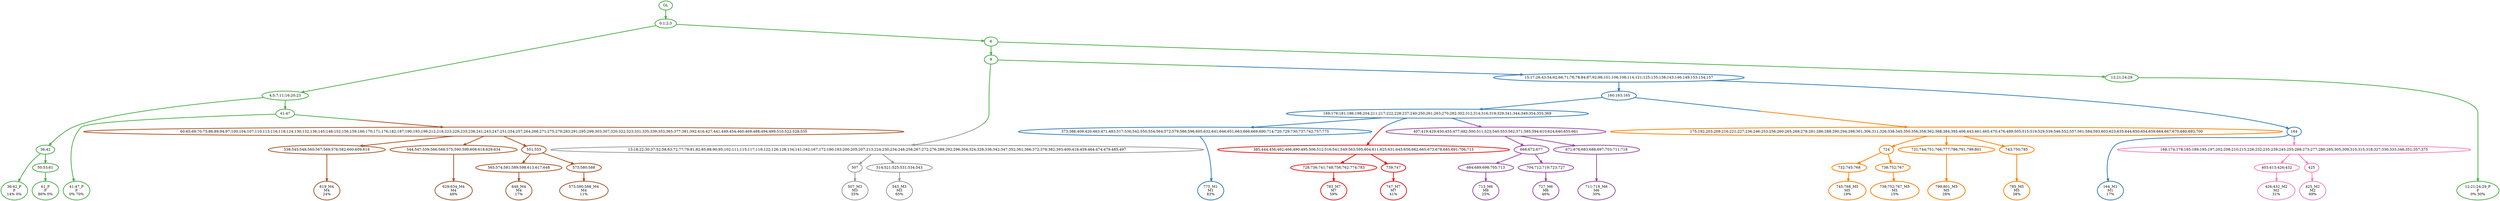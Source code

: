 digraph T {
	{
		rank=same
		58 [penwidth=3,colorscheme=set19,color=3,label="36;42_P\nP\n14% 0%"]
		56 [penwidth=3,colorscheme=set19,color=3,label="61_P\nP\n86% 0%"]
		54 [penwidth=3,colorscheme=set19,color=3,label="41;47_P\nP\n0% 70%"]
		50 [penwidth=3,colorscheme=set19,color=3,label="12;21;24;29_P\nP\n0% 30%"]
		46 [penwidth=3,colorscheme=set19,color=2,label="775_M1\nM1\n83%"]
		44 [penwidth=3,colorscheme=set19,color=2,label="164_M1\nM1\n17%"]
		42 [penwidth=3,colorscheme=set19,color=8,label="426;432_M2\nM2\n31%"]
		40 [penwidth=3,colorscheme=set19,color=8,label="425_M2\nM2\n69%"]
		38 [penwidth=3,colorscheme=set19,color=9,label="507_M3\nM3\n35%"]
		36 [penwidth=3,colorscheme=set19,color=9,label="543_M3\nM3\n65%"]
		34 [penwidth=3,colorscheme=set19,color=7,label="619_M4\nM4\n24%"]
		32 [penwidth=3,colorscheme=set19,color=7,label="629;634_M4\nM4\n48%"]
		29 [penwidth=3,colorscheme=set19,color=7,label="648_M4\nM4\n17%"]
		27 [penwidth=3,colorscheme=set19,color=7,label="573;580;588_M4\nM4\n11%"]
		24 [penwidth=3,colorscheme=set19,color=5,label="745;768_M5\nM5\n19%"]
		22 [penwidth=3,colorscheme=set19,color=5,label="738;752;767_M5\nM5\n15%"]
		20 [penwidth=3,colorscheme=set19,color=5,label="799;801_M5\nM5\n28%"]
		18 [penwidth=3,colorscheme=set19,color=5,label="785_M5\nM5\n38%"]
		15 [penwidth=3,colorscheme=set19,color=4,label="713_M6\nM6\n25%"]
		13 [penwidth=3,colorscheme=set19,color=4,label="727_M6\nM6\n46%"]
		11 [penwidth=3,colorscheme=set19,color=4,label="711;718_M6\nM6\n30%"]
		9 [penwidth=3,colorscheme=set19,color=1,label="783_M7\nM7\n59%"]
		7 [penwidth=3,colorscheme=set19,color=1,label="747_M7\nM7\n41%"]
	}
	62 [penwidth=3,colorscheme=set19,color=3,label="GL"]
	61 [penwidth=3,colorscheme=set19,color=3,label="0;1;2;3"]
	60 [penwidth=3,colorscheme=set19,color=3,label="4;5;7;11;16;20;23"]
	59 [penwidth=3,colorscheme=set19,color=3,label="36;42"]
	57 [penwidth=3,colorscheme=set19,color=3,label="50;53;61"]
	55 [penwidth=3,colorscheme=set19,color=3,label="41;47"]
	53 [penwidth=3,colorscheme=set19,color=3,label="6"]
	52 [penwidth=3,colorscheme=set19,color=3,label="9"]
	51 [penwidth=3,colorscheme=set19,color=3,label="12;21;24;29"]
	49 [penwidth=3,colorscheme=set19,color=2,label="160;163;165"]
	48 [penwidth=3,colorscheme=set19,color=2,label="169;179;181;186;198;204;211;217;222;228;237;240;250;261;263;270;282;302;312;314;316;319;329;341;344;349;354;355;369"]
	47 [penwidth=3,colorscheme=set19,color=2,label="373;386;409;420;463;471;483;517;530;542;550;554;564;572;579;586;596;605;632;641;646;651;663;666;669;690;714;720;729;730;737;742;757;775"]
	45 [penwidth=3,colorscheme=set19,color=2,label="164"]
	43 [penwidth=3,colorscheme=set19,color=8,label="403;413;426;432"]
	41 [penwidth=3,colorscheme=set19,color=8,label="425"]
	39 [penwidth=3,colorscheme=set19,color=9,label="507"]
	37 [penwidth=3,colorscheme=set19,color=9,label="514;521;525;531;534;543"]
	35 [penwidth=3,colorscheme=set19,color=7,label="538;545;548;560;567;569;576;582;600;609;619"]
	33 [penwidth=3,colorscheme=set19,color=7,label="544;547;559;566;568;575;590;599;608;618;629;634"]
	31 [penwidth=3,colorscheme=set19,color=7,label="551;555"]
	30 [penwidth=3,colorscheme=set19,color=7,label="565;574;581;589;598;613;617;648"]
	28 [penwidth=3,colorscheme=set19,color=7,label="573;580;588"]
	26 [penwidth=3,colorscheme=set19,color=5,label="724"]
	25 [penwidth=3,colorscheme=set19,color=5,label="732;745;768"]
	23 [penwidth=3,colorscheme=set19,color=5,label="738;752;767"]
	21 [penwidth=3,colorscheme=set19,color=5,label="731;744;751;766;777;786;791;799;801"]
	19 [penwidth=3,colorscheme=set19,color=5,label="743;750;785"]
	17 [penwidth=3,colorscheme=set19,color=4,label="668;672;677"]
	16 [penwidth=3,colorscheme=set19,color=4,label="684;689;698;705;713"]
	14 [penwidth=3,colorscheme=set19,color=4,label="704;712;719;723;727"]
	12 [penwidth=3,colorscheme=set19,color=4,label="671;676;683;688;697;703;711;718"]
	10 [penwidth=3,colorscheme=set19,color=1,label="728;736;741;748;756;762;774;783"]
	8 [penwidth=3,colorscheme=set19,color=1,label="739;747"]
	6 [penwidth=3,colorscheme=set19,color=1,label="385;444;456;462;466;490;495;506;512;516;541;549;563;595;604;611;625;631;645;656;662;665;673;678;685;691;706;715"]
	5 [penwidth=3,colorscheme=set19,color=4,label="407;419;429;450;455;477;482;500;511;523;540;553;562;571;585;594;610;624;640;655;661"]
	4 [penwidth=3,colorscheme=set19,color=5,label="175;192;203;209;216;221;227;236;246;253;256;260;265;269;278;281;286;288;290;294;298;301;306;311;326;338;345;350;356;358;362;368;384;395;406;443;461;465;470;476;489;505;515;519;529;539;546;552;557;561;584;593;603;623;635;644;650;654;659;664;667;670;680;693;700"]
	3 [penwidth=3,colorscheme=set19,color=8,label="168;174;178;185;189;195;197;202;208;210;215;226;232;235;239;245;255;268;273;277;280;285;305;309;310;315;318;327;330;333;346;351;357;375"]
	2 [penwidth=3,colorscheme=set19,color=7,label="60;65;69;70;75;86;89;94;97;100;104;107;110;113;116;118;124;130;132;136;145;148;152;156;159;166;170;171;176;182;187;190;193;199;212;218;223;229;233;238;241;243;247;251;254;257;264;266;271;275;279;283;291;295;299;303;307;320;322;323;331;335;339;353;365;377;381;392;416;427;441;449;454;460;469;488;494;499;510;522;528;535"]
	1 [penwidth=3,colorscheme=set19,color=9,label="13;18;22;30;37;52;58;63;72;77;79;81;82;85;88;90;95;102;111;115;117;119;122;126;128;134;141;162;167;172;180;183;200;205;207;213;224;230;234;248;258;267;272;276;289;292;296;304;324;328;336;342;347;352;361;366;372;378;382;393;400;418;459;464;474;479;485;497"]
	0 [penwidth=3,colorscheme=set19,color=2,label="15;17;26;43;54;62;66;71;76;78;84;87;92;98;101;106;108;114;121;125;135;138;143;146;149;153;154;157"]
	62 -> 61 [penwidth=3,colorscheme=set19,color=3]
	61 -> 53 [penwidth=3,colorscheme=set19,color=3]
	61 -> 60 [penwidth=3,colorscheme=set19,color=3]
	60 -> 59 [penwidth=3,colorscheme=set19,color=3]
	60 -> 55 [penwidth=3,colorscheme=set19,color=3]
	59 -> 58 [penwidth=3,colorscheme=set19,color=3]
	59 -> 57 [penwidth=3,colorscheme=set19,color=3]
	57 -> 56 [penwidth=3,colorscheme=set19,color=3]
	55 -> 54 [penwidth=3,colorscheme=set19,color=3]
	55 -> 2 [penwidth=3,colorscheme=set19,color="3;0.5:7"]
	53 -> 52 [penwidth=3,colorscheme=set19,color=3]
	53 -> 51 [penwidth=3,colorscheme=set19,color=3]
	52 -> 1 [penwidth=3,colorscheme=set19,color="3;0.5:9"]
	52 -> 0 [penwidth=3,colorscheme=set19,color="3;0.5:2"]
	51 -> 50 [penwidth=3,colorscheme=set19,color=3]
	49 -> 48 [penwidth=3,colorscheme=set19,color=2]
	49 -> 4 [penwidth=3,colorscheme=set19,color="2;0.5:5"]
	48 -> 47 [penwidth=3,colorscheme=set19,color=2]
	48 -> 6 [penwidth=3,colorscheme=set19,color="2;0.5:1"]
	48 -> 5 [penwidth=3,colorscheme=set19,color="2;0.5:4"]
	47 -> 46 [penwidth=3,colorscheme=set19,color=2]
	45 -> 44 [penwidth=3,colorscheme=set19,color=2]
	45 -> 3 [penwidth=3,colorscheme=set19,color="2;0.5:8"]
	43 -> 42 [penwidth=3,colorscheme=set19,color=8]
	41 -> 40 [penwidth=3,colorscheme=set19,color=8]
	39 -> 38 [penwidth=3,colorscheme=set19,color=9]
	37 -> 36 [penwidth=3,colorscheme=set19,color=9]
	35 -> 34 [penwidth=3,colorscheme=set19,color=7]
	33 -> 32 [penwidth=3,colorscheme=set19,color=7]
	31 -> 28 [penwidth=3,colorscheme=set19,color=7]
	31 -> 30 [penwidth=3,colorscheme=set19,color=7]
	30 -> 29 [penwidth=3,colorscheme=set19,color=7]
	28 -> 27 [penwidth=3,colorscheme=set19,color=7]
	26 -> 23 [penwidth=3,colorscheme=set19,color=5]
	26 -> 25 [penwidth=3,colorscheme=set19,color=5]
	25 -> 24 [penwidth=3,colorscheme=set19,color=5]
	23 -> 22 [penwidth=3,colorscheme=set19,color=5]
	21 -> 20 [penwidth=3,colorscheme=set19,color=5]
	19 -> 18 [penwidth=3,colorscheme=set19,color=5]
	17 -> 14 [penwidth=3,colorscheme=set19,color=4]
	17 -> 16 [penwidth=3,colorscheme=set19,color=4]
	16 -> 15 [penwidth=3,colorscheme=set19,color=4]
	14 -> 13 [penwidth=3,colorscheme=set19,color=4]
	12 -> 11 [penwidth=3,colorscheme=set19,color=4]
	10 -> 9 [penwidth=3,colorscheme=set19,color=1]
	8 -> 7 [penwidth=3,colorscheme=set19,color=1]
	6 -> 10 [penwidth=3,colorscheme=set19,color=1]
	6 -> 8 [penwidth=3,colorscheme=set19,color=1]
	5 -> 17 [penwidth=3,colorscheme=set19,color=4]
	5 -> 12 [penwidth=3,colorscheme=set19,color=4]
	4 -> 26 [penwidth=3,colorscheme=set19,color=5]
	4 -> 21 [penwidth=3,colorscheme=set19,color=5]
	4 -> 19 [penwidth=3,colorscheme=set19,color=5]
	3 -> 43 [penwidth=3,colorscheme=set19,color=8]
	3 -> 41 [penwidth=3,colorscheme=set19,color=8]
	2 -> 35 [penwidth=3,colorscheme=set19,color=7]
	2 -> 33 [penwidth=3,colorscheme=set19,color=7]
	2 -> 31 [penwidth=3,colorscheme=set19,color=7]
	1 -> 39 [penwidth=3,colorscheme=set19,color=9]
	1 -> 37 [penwidth=3,colorscheme=set19,color=9]
	0 -> 49 [penwidth=3,colorscheme=set19,color=2]
	0 -> 45 [penwidth=3,colorscheme=set19,color=2]
}
